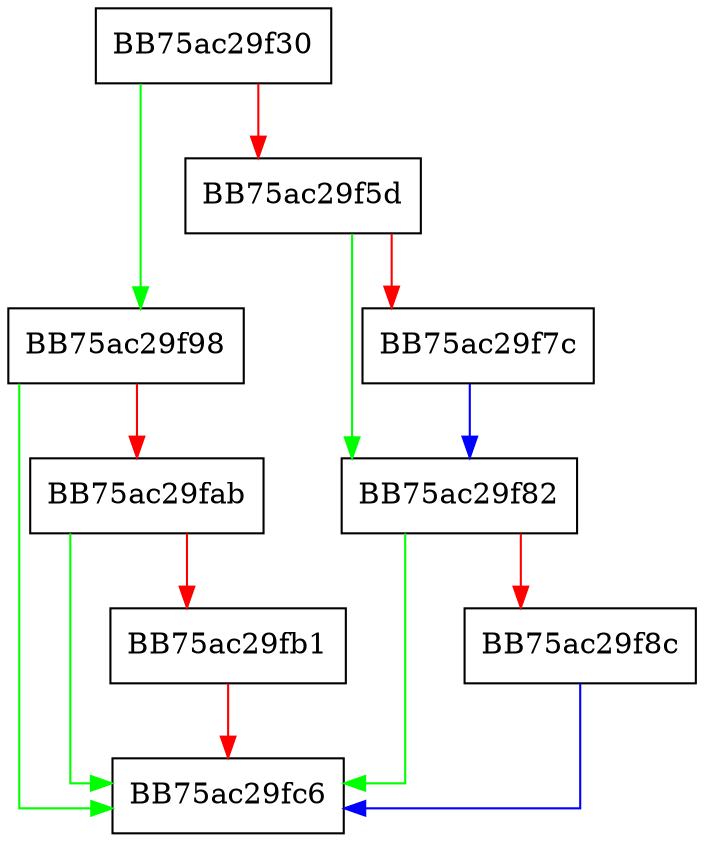 digraph Write {
  node [shape="box"];
  graph [splines=ortho];
  BB75ac29f30 -> BB75ac29f98 [color="green"];
  BB75ac29f30 -> BB75ac29f5d [color="red"];
  BB75ac29f5d -> BB75ac29f82 [color="green"];
  BB75ac29f5d -> BB75ac29f7c [color="red"];
  BB75ac29f7c -> BB75ac29f82 [color="blue"];
  BB75ac29f82 -> BB75ac29fc6 [color="green"];
  BB75ac29f82 -> BB75ac29f8c [color="red"];
  BB75ac29f8c -> BB75ac29fc6 [color="blue"];
  BB75ac29f98 -> BB75ac29fc6 [color="green"];
  BB75ac29f98 -> BB75ac29fab [color="red"];
  BB75ac29fab -> BB75ac29fc6 [color="green"];
  BB75ac29fab -> BB75ac29fb1 [color="red"];
  BB75ac29fb1 -> BB75ac29fc6 [color="red"];
}